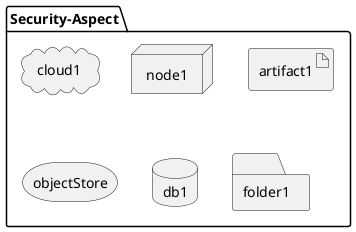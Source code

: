@startuml

package  "Security-Aspect" {
  cloud cloud1
  node node1
  artifact artifact1
  storage objectStore
  database db1
  folder folder1
}

@enduml
